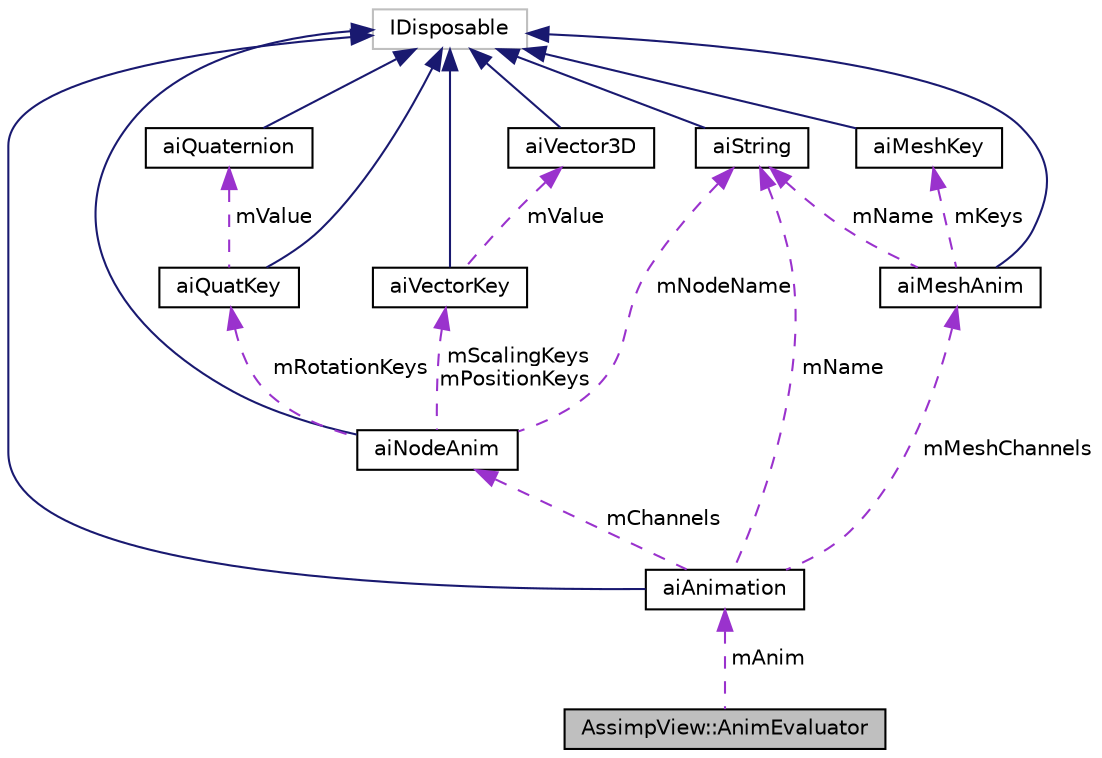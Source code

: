digraph "AssimpView::AnimEvaluator"
{
  edge [fontname="Helvetica",fontsize="10",labelfontname="Helvetica",labelfontsize="10"];
  node [fontname="Helvetica",fontsize="10",shape=record];
  Node1 [label="AssimpView::AnimEvaluator",height=0.2,width=0.4,color="black", fillcolor="grey75", style="filled", fontcolor="black"];
  Node2 -> Node1 [dir="back",color="darkorchid3",fontsize="10",style="dashed",label=" mAnim" ,fontname="Helvetica"];
  Node2 [label="aiAnimation",height=0.2,width=0.4,color="black", fillcolor="white", style="filled",URL="$structai_animation.html"];
  Node3 -> Node2 [dir="back",color="midnightblue",fontsize="10",style="solid",fontname="Helvetica"];
  Node3 [label="IDisposable",height=0.2,width=0.4,color="grey75", fillcolor="white", style="filled"];
  Node4 -> Node2 [dir="back",color="darkorchid3",fontsize="10",style="dashed",label=" mName" ,fontname="Helvetica"];
  Node4 [label="aiString",height=0.2,width=0.4,color="black", fillcolor="white", style="filled",URL="$structai_string.html"];
  Node3 -> Node4 [dir="back",color="midnightblue",fontsize="10",style="solid",fontname="Helvetica"];
  Node5 -> Node2 [dir="back",color="darkorchid3",fontsize="10",style="dashed",label=" mChannels" ,fontname="Helvetica"];
  Node5 [label="aiNodeAnim",height=0.2,width=0.4,color="black", fillcolor="white", style="filled",URL="$structai_node_anim.html"];
  Node3 -> Node5 [dir="back",color="midnightblue",fontsize="10",style="solid",fontname="Helvetica"];
  Node6 -> Node5 [dir="back",color="darkorchid3",fontsize="10",style="dashed",label=" mRotationKeys" ,fontname="Helvetica"];
  Node6 [label="aiQuatKey",height=0.2,width=0.4,color="black", fillcolor="white", style="filled",URL="$structai_quat_key.html"];
  Node3 -> Node6 [dir="back",color="midnightblue",fontsize="10",style="solid",fontname="Helvetica"];
  Node7 -> Node6 [dir="back",color="darkorchid3",fontsize="10",style="dashed",label=" mValue" ,fontname="Helvetica"];
  Node7 [label="aiQuaternion",height=0.2,width=0.4,color="black", fillcolor="white", style="filled",URL="$structai_quaternion.html"];
  Node3 -> Node7 [dir="back",color="midnightblue",fontsize="10",style="solid",fontname="Helvetica"];
  Node8 -> Node5 [dir="back",color="darkorchid3",fontsize="10",style="dashed",label=" mScalingKeys\nmPositionKeys" ,fontname="Helvetica"];
  Node8 [label="aiVectorKey",height=0.2,width=0.4,color="black", fillcolor="white", style="filled",URL="$structai_vector_key.html"];
  Node3 -> Node8 [dir="back",color="midnightblue",fontsize="10",style="solid",fontname="Helvetica"];
  Node9 -> Node8 [dir="back",color="darkorchid3",fontsize="10",style="dashed",label=" mValue" ,fontname="Helvetica"];
  Node9 [label="aiVector3D",height=0.2,width=0.4,color="black", fillcolor="white", style="filled",URL="$structai_vector3_d.html"];
  Node3 -> Node9 [dir="back",color="midnightblue",fontsize="10",style="solid",fontname="Helvetica"];
  Node4 -> Node5 [dir="back",color="darkorchid3",fontsize="10",style="dashed",label=" mNodeName" ,fontname="Helvetica"];
  Node10 -> Node2 [dir="back",color="darkorchid3",fontsize="10",style="dashed",label=" mMeshChannels" ,fontname="Helvetica"];
  Node10 [label="aiMeshAnim",height=0.2,width=0.4,color="black", fillcolor="white", style="filled",URL="$structai_mesh_anim.html"];
  Node3 -> Node10 [dir="back",color="midnightblue",fontsize="10",style="solid",fontname="Helvetica"];
  Node11 -> Node10 [dir="back",color="darkorchid3",fontsize="10",style="dashed",label=" mKeys" ,fontname="Helvetica"];
  Node11 [label="aiMeshKey",height=0.2,width=0.4,color="black", fillcolor="white", style="filled",URL="$structai_mesh_key.html"];
  Node3 -> Node11 [dir="back",color="midnightblue",fontsize="10",style="solid",fontname="Helvetica"];
  Node4 -> Node10 [dir="back",color="darkorchid3",fontsize="10",style="dashed",label=" mName" ,fontname="Helvetica"];
}
